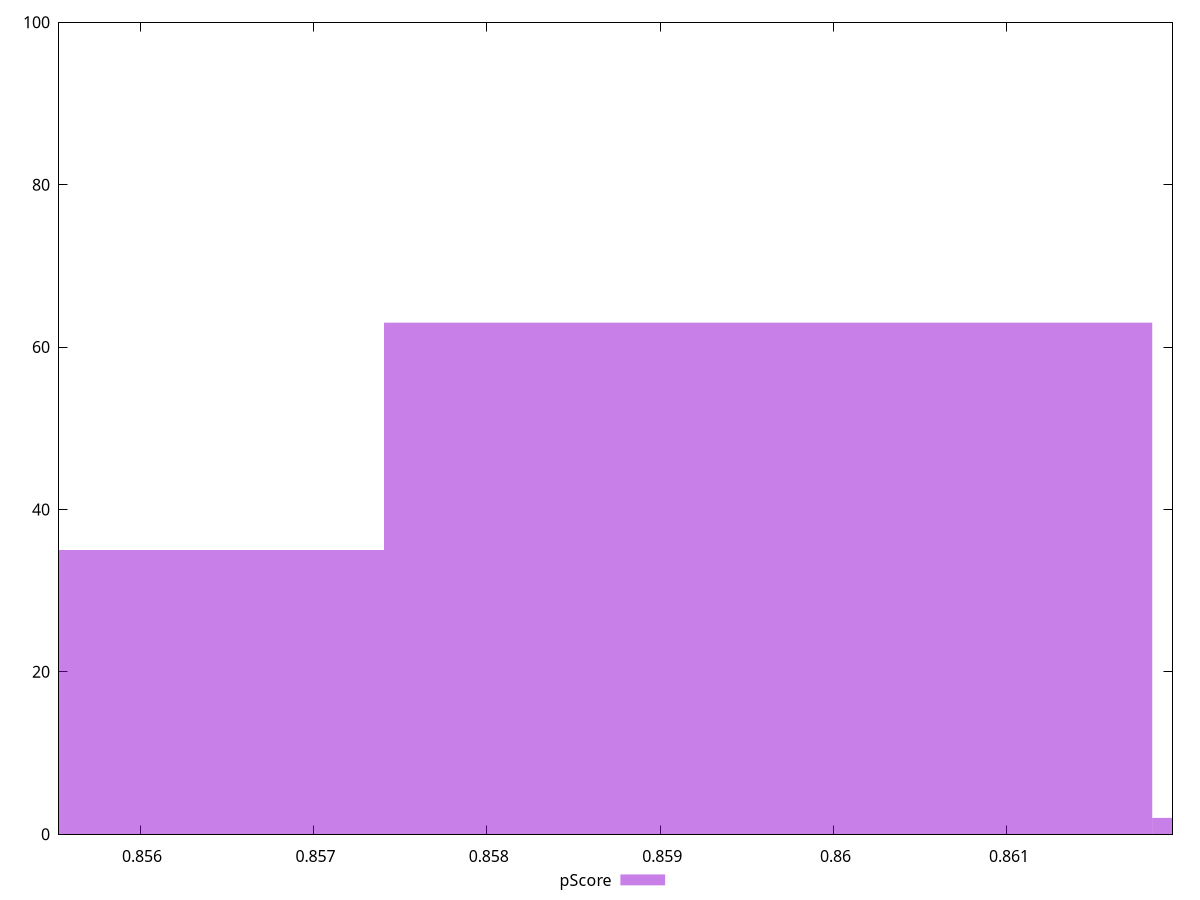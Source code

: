 reset

$pScore <<EOF
0.8596224284793104 63
0.8551913850335406 35
0.86405347192508 2
EOF

set key outside below
set boxwidth 0.004431043445769641
set xrange [0.8555322908552464:0.8619547783750028]
set yrange [0:100]
set trange [0:100]
set style fill transparent solid 0.5 noborder
set terminal svg size 640, 490 enhanced background rgb 'white'
set output "reports/report_00033_2021-03-01T14-23-16.841Z/first-contentful-paint/samples/astro/pScore/histogram.svg"

plot $pScore title "pScore" with boxes

reset
